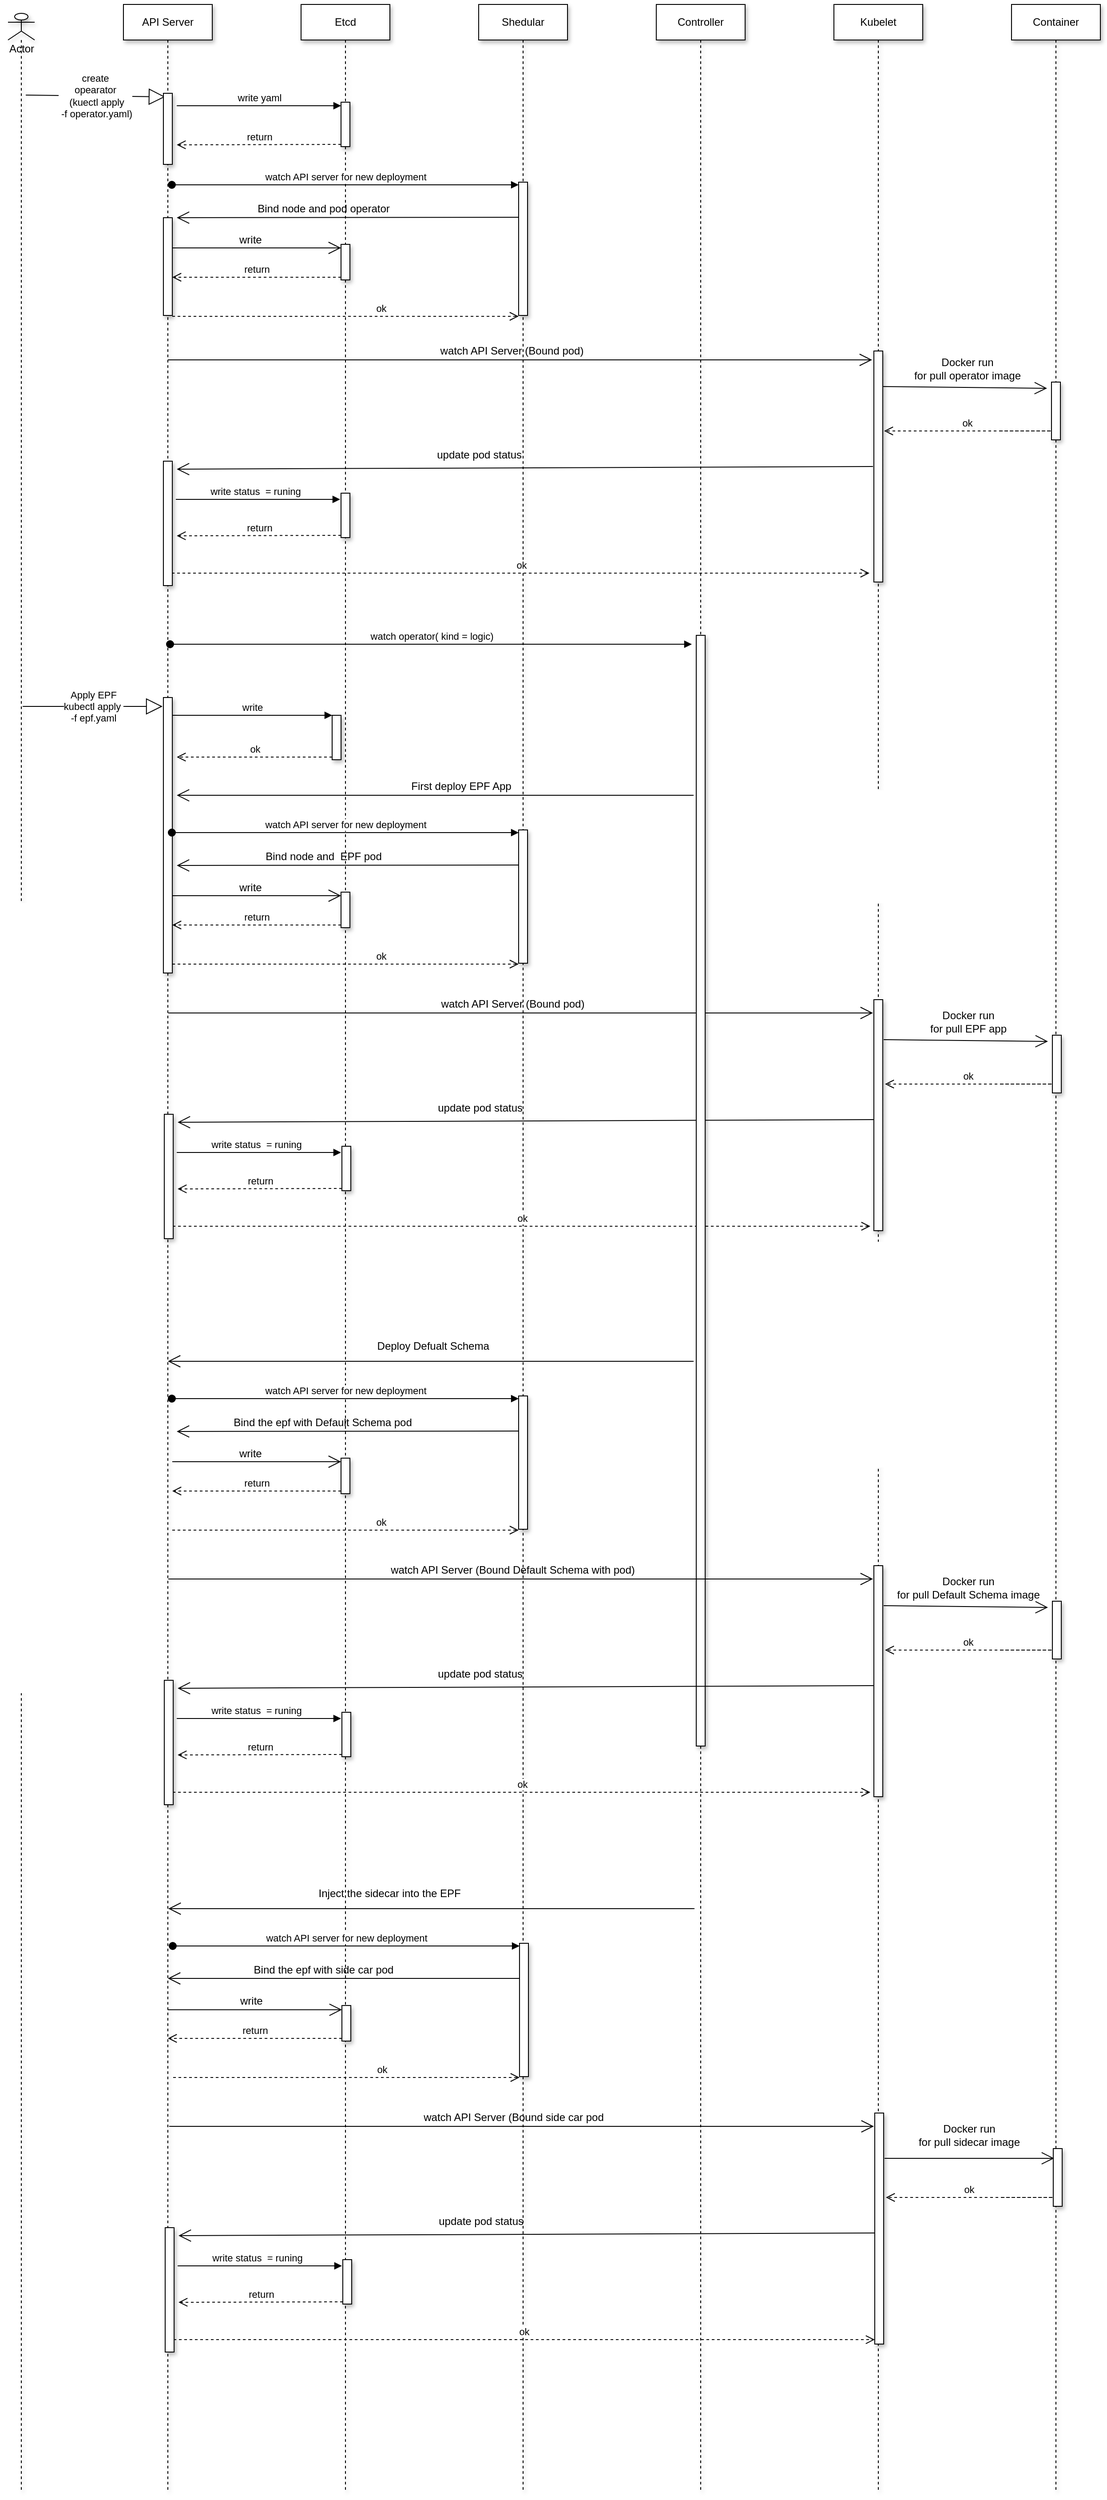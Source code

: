 <mxfile>
    <diagram id="57YuRDvRVl7fnGDnGzmC" name="Page-1">
        <mxGraphModel dx="1350" dy="798" grid="1" gridSize="10" guides="1" tooltips="1" connect="1" arrows="1" fold="1" page="1" pageScale="1" pageWidth="3300" pageHeight="4681" math="0" shadow="0">
            <root>
                <mxCell id="0"/>
                <mxCell id="1" parent="0"/>
                <mxCell id="3" value="" style="shape=umlLifeline;participant=umlActor;perimeter=lifelinePerimeter;whiteSpace=wrap;html=1;container=1;collapsible=0;recursiveResize=0;verticalAlign=top;spacingTop=36;outlineConnect=0;size=30;shadow=1;" parent="1" vertex="1">
                    <mxGeometry x="50" y="50" width="30" height="2790" as="geometry"/>
                </mxCell>
                <mxCell id="5" value="Actor" style="text;html=1;resizable=0;autosize=1;align=center;verticalAlign=middle;points=[];fillColor=none;strokeColor=none;rounded=0;shadow=1;" parent="3" vertex="1">
                    <mxGeometry x="-5" y="30" width="40" height="20" as="geometry"/>
                </mxCell>
                <mxCell id="6" value="API Server" style="shape=umlLifeline;perimeter=lifelinePerimeter;whiteSpace=wrap;html=1;container=1;collapsible=0;recursiveResize=0;outlineConnect=0;shadow=1;" parent="1" vertex="1">
                    <mxGeometry x="180" y="40" width="100" height="2800" as="geometry"/>
                </mxCell>
                <mxCell id="7" value="Etcd" style="shape=umlLifeline;perimeter=lifelinePerimeter;whiteSpace=wrap;html=1;container=1;collapsible=0;recursiveResize=0;outlineConnect=0;shadow=1;" parent="1" vertex="1">
                    <mxGeometry x="380" y="40" width="100" height="2800" as="geometry"/>
                </mxCell>
                <mxCell id="24" value="" style="html=1;points=[];perimeter=orthogonalPerimeter;shadow=1;" parent="7" vertex="1">
                    <mxGeometry x="45" y="270" width="10" height="40" as="geometry"/>
                </mxCell>
                <mxCell id="46" value="" style="html=1;points=[];perimeter=orthogonalPerimeter;shadow=1;" parent="7" vertex="1">
                    <mxGeometry x="45" y="550" width="10" height="50" as="geometry"/>
                </mxCell>
                <mxCell id="9" value="Controller" style="shape=umlLifeline;perimeter=lifelinePerimeter;whiteSpace=wrap;html=1;container=1;collapsible=0;recursiveResize=0;outlineConnect=0;shadow=1;" parent="1" vertex="1">
                    <mxGeometry x="780" y="40" width="100" height="2800" as="geometry"/>
                </mxCell>
                <mxCell id="10" value="Kubelet" style="shape=umlLifeline;perimeter=lifelinePerimeter;whiteSpace=wrap;html=1;container=1;collapsible=0;recursiveResize=0;outlineConnect=0;shadow=1;" parent="1" vertex="1">
                    <mxGeometry x="980" y="40" width="100" height="2800" as="geometry"/>
                </mxCell>
                <mxCell id="36" value="" style="html=1;points=[];perimeter=orthogonalPerimeter;shadow=1;" parent="10" vertex="1">
                    <mxGeometry x="45" y="390" width="10" height="260" as="geometry"/>
                </mxCell>
                <mxCell id="11" value="Container" style="shape=umlLifeline;perimeter=lifelinePerimeter;whiteSpace=wrap;html=1;container=1;collapsible=0;recursiveResize=0;outlineConnect=0;shadow=1;" parent="1" vertex="1">
                    <mxGeometry x="1180" y="40" width="100" height="2800" as="geometry"/>
                </mxCell>
                <mxCell id="40" value="" style="html=1;points=[];perimeter=orthogonalPerimeter;shadow=1;" parent="11" vertex="1">
                    <mxGeometry x="45" y="425" width="10" height="65" as="geometry"/>
                </mxCell>
                <mxCell id="12" value="create &lt;br&gt;opearator&lt;br&gt;&amp;nbsp;(kuectl apply&lt;br&gt;&amp;nbsp;-f operator.yaml)" style="endArrow=block;endSize=16;endFill=0;html=1;entryX=0.2;entryY=0.05;entryDx=0;entryDy=0;entryPerimeter=0;" parent="1" target="13" edge="1">
                    <mxGeometry width="160" relative="1" as="geometry">
                        <mxPoint x="70" y="142" as="sourcePoint"/>
                        <mxPoint x="230" y="142" as="targetPoint"/>
                    </mxGeometry>
                </mxCell>
                <mxCell id="13" value="" style="html=1;points=[];perimeter=orthogonalPerimeter;shadow=1;" parent="1" vertex="1">
                    <mxGeometry x="225" y="140" width="10" height="80" as="geometry"/>
                </mxCell>
                <mxCell id="15" value="Shedular" style="shape=umlLifeline;perimeter=lifelinePerimeter;whiteSpace=wrap;html=1;container=1;collapsible=0;recursiveResize=0;outlineConnect=0;shadow=1;" parent="1" vertex="1">
                    <mxGeometry x="580" y="40" width="100" height="2800" as="geometry"/>
                </mxCell>
                <mxCell id="16" value="" style="html=1;points=[];perimeter=orthogonalPerimeter;shadow=1;" parent="1" vertex="1">
                    <mxGeometry x="425" y="150" width="10" height="50" as="geometry"/>
                </mxCell>
                <mxCell id="17" value="write yaml" style="html=1;verticalAlign=bottom;endArrow=block;" parent="1" edge="1">
                    <mxGeometry relative="1" as="geometry">
                        <mxPoint x="240" y="154" as="sourcePoint"/>
                        <mxPoint x="425" y="154" as="targetPoint"/>
                    </mxGeometry>
                </mxCell>
                <mxCell id="18" value="return" style="html=1;verticalAlign=bottom;endArrow=open;dashed=1;endSize=8;exitX=0;exitY=0.95;" parent="1" source="16" edge="1">
                    <mxGeometry relative="1" as="geometry">
                        <mxPoint x="240" y="198" as="targetPoint"/>
                    </mxGeometry>
                </mxCell>
                <mxCell id="19" value="" style="html=1;points=[];perimeter=orthogonalPerimeter;shadow=1;" parent="1" vertex="1">
                    <mxGeometry x="625" y="240" width="10" height="150" as="geometry"/>
                </mxCell>
                <mxCell id="20" value="watch API server for new deployment" style="html=1;verticalAlign=bottom;startArrow=oval;endArrow=block;startSize=8;" parent="1" edge="1">
                    <mxGeometry relative="1" as="geometry">
                        <mxPoint x="234.5" y="243" as="sourcePoint"/>
                        <mxPoint x="625" y="243" as="targetPoint"/>
                    </mxGeometry>
                </mxCell>
                <mxCell id="21" value="" style="endArrow=open;endFill=1;endSize=12;html=1;" parent="1" edge="1">
                    <mxGeometry width="160" relative="1" as="geometry">
                        <mxPoint x="625" y="279.5" as="sourcePoint"/>
                        <mxPoint x="240" y="280" as="targetPoint"/>
                    </mxGeometry>
                </mxCell>
                <mxCell id="22" value="Bind node and pod operator" style="text;html=1;resizable=0;autosize=1;align=center;verticalAlign=middle;points=[];fillColor=none;strokeColor=none;rounded=0;shadow=1;" parent="1" vertex="1">
                    <mxGeometry x="325" y="260" width="160" height="20" as="geometry"/>
                </mxCell>
                <mxCell id="23" value="" style="html=1;points=[];perimeter=orthogonalPerimeter;shadow=1;" parent="1" vertex="1">
                    <mxGeometry x="225" y="280" width="10" height="110" as="geometry"/>
                </mxCell>
                <mxCell id="26" value="" style="endArrow=open;endFill=1;endSize=12;html=1;" parent="1" target="24" edge="1">
                    <mxGeometry width="160" relative="1" as="geometry">
                        <mxPoint x="235" y="314" as="sourcePoint"/>
                        <mxPoint x="420" y="314" as="targetPoint"/>
                    </mxGeometry>
                </mxCell>
                <mxCell id="28" value="write&amp;nbsp;&amp;nbsp;" style="text;html=1;resizable=0;autosize=1;align=center;verticalAlign=middle;points=[];fillColor=none;strokeColor=none;rounded=0;shadow=1;" parent="1" vertex="1">
                    <mxGeometry x="301" y="295" width="50" height="20" as="geometry"/>
                </mxCell>
                <mxCell id="30" value="return" style="html=1;verticalAlign=bottom;endArrow=open;dashed=1;endSize=8;" parent="1" edge="1">
                    <mxGeometry relative="1" as="geometry">
                        <mxPoint x="425" y="347" as="sourcePoint"/>
                        <mxPoint x="235" y="347" as="targetPoint"/>
                    </mxGeometry>
                </mxCell>
                <mxCell id="33" value="ok" style="html=1;verticalAlign=bottom;endArrow=open;dashed=1;endSize=8;" parent="1" edge="1">
                    <mxGeometry x="0.205" relative="1" as="geometry">
                        <mxPoint x="235" y="391" as="sourcePoint"/>
                        <mxPoint x="625" y="391" as="targetPoint"/>
                        <mxPoint as="offset"/>
                    </mxGeometry>
                </mxCell>
                <mxCell id="34" value="" style="endArrow=open;endFill=1;endSize=12;html=1;" parent="1" source="6" edge="1">
                    <mxGeometry width="160" relative="1" as="geometry">
                        <mxPoint x="570" y="420" as="sourcePoint"/>
                        <mxPoint x="1023" y="440" as="targetPoint"/>
                        <Array as="points">
                            <mxPoint x="690" y="440"/>
                        </Array>
                    </mxGeometry>
                </mxCell>
                <mxCell id="35" value="watch API Server (Bound pod)" style="text;html=1;align=center;verticalAlign=middle;resizable=0;points=[];autosize=1;" parent="1" vertex="1">
                    <mxGeometry x="527" y="420" width="180" height="20" as="geometry"/>
                </mxCell>
                <mxCell id="37" value="" style="endArrow=open;endFill=1;endSize=12;html=1;" parent="1" edge="1">
                    <mxGeometry width="160" relative="1" as="geometry">
                        <mxPoint x="1035" y="470" as="sourcePoint"/>
                        <mxPoint x="1220" y="472" as="targetPoint"/>
                    </mxGeometry>
                </mxCell>
                <mxCell id="38" value="Docker run &lt;br&gt;for pull operator image" style="text;html=1;align=center;verticalAlign=middle;resizable=0;points=[];autosize=1;" parent="1" vertex="1">
                    <mxGeometry x="1060" y="435" width="140" height="30" as="geometry"/>
                </mxCell>
                <mxCell id="39" value="ok" style="html=1;verticalAlign=bottom;endArrow=open;dashed=1;endSize=8;" parent="1" edge="1">
                    <mxGeometry x="0.271" relative="1" as="geometry">
                        <mxPoint x="1167" y="520" as="sourcePoint"/>
                        <mxPoint x="1036.5" y="520" as="targetPoint"/>
                        <Array as="points">
                            <mxPoint x="1230" y="520"/>
                            <mxPoint x="1167" y="520"/>
                            <mxPoint x="1117" y="520"/>
                        </Array>
                        <mxPoint as="offset"/>
                    </mxGeometry>
                </mxCell>
                <mxCell id="43" value="" style="html=1;points=[];perimeter=orthogonalPerimeter;shadow=1;" parent="1" vertex="1">
                    <mxGeometry x="225" y="554" width="10" height="140" as="geometry"/>
                </mxCell>
                <mxCell id="44" value="" style="endArrow=open;endFill=1;endSize=12;html=1;" parent="1" edge="1">
                    <mxGeometry width="160" relative="1" as="geometry">
                        <mxPoint x="1024" y="560" as="sourcePoint"/>
                        <mxPoint x="240" y="563" as="targetPoint"/>
                    </mxGeometry>
                </mxCell>
                <mxCell id="45" value="update pod status&amp;nbsp;" style="text;html=1;align=center;verticalAlign=middle;resizable=0;points=[];autosize=1;" parent="1" vertex="1">
                    <mxGeometry x="527" y="537" width="110" height="20" as="geometry"/>
                </mxCell>
                <mxCell id="47" value="write status&amp;nbsp; = runing&amp;nbsp;" style="html=1;verticalAlign=bottom;endArrow=block;entryX=0;entryY=0;" parent="1" edge="1">
                    <mxGeometry x="-0.016" relative="1" as="geometry">
                        <mxPoint x="239" y="597" as="sourcePoint"/>
                        <mxPoint x="424" y="597" as="targetPoint"/>
                        <mxPoint as="offset"/>
                    </mxGeometry>
                </mxCell>
                <mxCell id="48" value="return" style="html=1;verticalAlign=bottom;endArrow=open;dashed=1;endSize=8;exitX=0;exitY=0.95;" parent="1" source="46" edge="1">
                    <mxGeometry relative="1" as="geometry">
                        <mxPoint x="240" y="638" as="targetPoint"/>
                    </mxGeometry>
                </mxCell>
                <mxCell id="49" value="ok" style="html=1;verticalAlign=bottom;endArrow=open;dashed=1;endSize=8;" parent="1" edge="1">
                    <mxGeometry relative="1" as="geometry">
                        <mxPoint x="234.5" y="680" as="sourcePoint"/>
                        <mxPoint x="1020" y="680" as="targetPoint"/>
                    </mxGeometry>
                </mxCell>
                <mxCell id="52" value="watch operator( kind = logic)" style="html=1;verticalAlign=bottom;startArrow=oval;startFill=1;endArrow=block;startSize=8;" parent="1" edge="1">
                    <mxGeometry width="60" relative="1" as="geometry">
                        <mxPoint x="232.5" y="760" as="sourcePoint"/>
                        <mxPoint x="820" y="760" as="targetPoint"/>
                    </mxGeometry>
                </mxCell>
                <mxCell id="53" value="Apply EPF&lt;br&gt;kubectl apply&amp;nbsp;&lt;br&gt;-f epf.yaml" style="endArrow=block;endSize=16;endFill=0;html=1;" parent="1" edge="1">
                    <mxGeometry width="160" relative="1" as="geometry">
                        <mxPoint x="66.5" y="830" as="sourcePoint"/>
                        <mxPoint x="224" y="830" as="targetPoint"/>
                    </mxGeometry>
                </mxCell>
                <mxCell id="54" value="" style="html=1;points=[];perimeter=orthogonalPerimeter;shadow=1;" parent="1" vertex="1">
                    <mxGeometry x="225" y="820" width="10" height="310" as="geometry"/>
                </mxCell>
                <mxCell id="55" value="" style="html=1;points=[];perimeter=orthogonalPerimeter;shadow=1;" parent="1" vertex="1">
                    <mxGeometry x="415" y="840" width="10" height="50" as="geometry"/>
                </mxCell>
                <mxCell id="56" value="write" style="html=1;verticalAlign=bottom;endArrow=block;entryX=0;entryY=0;" parent="1" source="54" target="55" edge="1">
                    <mxGeometry relative="1" as="geometry">
                        <mxPoint x="345" y="840" as="sourcePoint"/>
                    </mxGeometry>
                </mxCell>
                <mxCell id="57" value="ok" style="html=1;verticalAlign=bottom;endArrow=open;dashed=1;endSize=8;exitX=0;exitY=0.95;" parent="1" edge="1">
                    <mxGeometry relative="1" as="geometry">
                        <mxPoint x="240" y="887" as="targetPoint"/>
                        <mxPoint x="415" y="887" as="sourcePoint"/>
                    </mxGeometry>
                </mxCell>
                <mxCell id="58" value="" style="endArrow=open;endFill=1;endSize=12;html=1;entryX=1.5;entryY=0.727;entryDx=0;entryDy=0;entryPerimeter=0;" parent="1" edge="1">
                    <mxGeometry width="160" relative="1" as="geometry">
                        <mxPoint x="822" y="930" as="sourcePoint"/>
                        <mxPoint x="240" y="930.05" as="targetPoint"/>
                    </mxGeometry>
                </mxCell>
                <mxCell id="59" value="First deploy EPF App" style="text;html=1;align=center;verticalAlign=middle;resizable=0;points=[];autosize=1;" parent="1" vertex="1">
                    <mxGeometry x="495" y="910" width="130" height="20" as="geometry"/>
                </mxCell>
                <mxCell id="70" value="" style="html=1;points=[];perimeter=orthogonalPerimeter;shadow=1;" parent="1" vertex="1">
                    <mxGeometry x="425" y="1039" width="10" height="40" as="geometry"/>
                </mxCell>
                <mxCell id="71" value="" style="html=1;points=[];perimeter=orthogonalPerimeter;shadow=1;" parent="1" vertex="1">
                    <mxGeometry x="625" y="969" width="10" height="150" as="geometry"/>
                </mxCell>
                <mxCell id="72" value="watch API server for new deployment" style="html=1;verticalAlign=bottom;startArrow=oval;endArrow=block;startSize=8;" parent="1" edge="1">
                    <mxGeometry relative="1" as="geometry">
                        <mxPoint x="234.5" y="972" as="sourcePoint"/>
                        <mxPoint x="625" y="972" as="targetPoint"/>
                    </mxGeometry>
                </mxCell>
                <mxCell id="73" value="" style="endArrow=open;endFill=1;endSize=12;html=1;" parent="1" edge="1">
                    <mxGeometry width="160" relative="1" as="geometry">
                        <mxPoint x="625" y="1008.5" as="sourcePoint"/>
                        <mxPoint x="240" y="1009" as="targetPoint"/>
                    </mxGeometry>
                </mxCell>
                <mxCell id="74" value="Bind node and&amp;nbsp; EPF pod" style="text;html=1;resizable=0;autosize=1;align=center;verticalAlign=middle;points=[];fillColor=none;strokeColor=none;rounded=0;shadow=1;" parent="1" vertex="1">
                    <mxGeometry x="330" y="989" width="150" height="20" as="geometry"/>
                </mxCell>
                <mxCell id="76" value="" style="endArrow=open;endFill=1;endSize=12;html=1;" parent="1" target="70" edge="1">
                    <mxGeometry width="160" relative="1" as="geometry">
                        <mxPoint x="235" y="1043" as="sourcePoint"/>
                        <mxPoint x="420" y="1043" as="targetPoint"/>
                    </mxGeometry>
                </mxCell>
                <mxCell id="77" value="write&amp;nbsp;&amp;nbsp;" style="text;html=1;resizable=0;autosize=1;align=center;verticalAlign=middle;points=[];fillColor=none;strokeColor=none;rounded=0;shadow=1;" parent="1" vertex="1">
                    <mxGeometry x="301" y="1024" width="50" height="20" as="geometry"/>
                </mxCell>
                <mxCell id="78" value="return" style="html=1;verticalAlign=bottom;endArrow=open;dashed=1;endSize=8;" parent="1" edge="1">
                    <mxGeometry relative="1" as="geometry">
                        <mxPoint x="425" y="1076" as="sourcePoint"/>
                        <mxPoint x="235" y="1076" as="targetPoint"/>
                    </mxGeometry>
                </mxCell>
                <mxCell id="79" value="ok" style="html=1;verticalAlign=bottom;endArrow=open;dashed=1;endSize=8;" parent="1" edge="1">
                    <mxGeometry x="0.205" relative="1" as="geometry">
                        <mxPoint x="235" y="1120" as="sourcePoint"/>
                        <mxPoint x="625" y="1120" as="targetPoint"/>
                        <mxPoint as="offset"/>
                    </mxGeometry>
                </mxCell>
                <mxCell id="80" value="" style="html=1;points=[];perimeter=orthogonalPerimeter;shadow=1;" parent="1" vertex="1">
                    <mxGeometry x="426" y="1325" width="10" height="50" as="geometry"/>
                </mxCell>
                <mxCell id="81" value="" style="html=1;points=[];perimeter=orthogonalPerimeter;shadow=1;" parent="1" vertex="1">
                    <mxGeometry x="1226" y="1200" width="10" height="65" as="geometry"/>
                </mxCell>
                <mxCell id="82" value="" style="endArrow=open;endFill=1;endSize=12;html=1;" parent="1" edge="1">
                    <mxGeometry width="160" relative="1" as="geometry">
                        <mxPoint x="230.5" y="1175" as="sourcePoint"/>
                        <mxPoint x="1024" y="1175" as="targetPoint"/>
                        <Array as="points">
                            <mxPoint x="691" y="1175"/>
                        </Array>
                    </mxGeometry>
                </mxCell>
                <mxCell id="83" value="watch API Server (Bound pod)" style="text;html=1;align=center;verticalAlign=middle;resizable=0;points=[];autosize=1;" parent="1" vertex="1">
                    <mxGeometry x="528" y="1155" width="180" height="20" as="geometry"/>
                </mxCell>
                <mxCell id="84" value="" style="endArrow=open;endFill=1;endSize=12;html=1;" parent="1" edge="1">
                    <mxGeometry width="160" relative="1" as="geometry">
                        <mxPoint x="1036" y="1205" as="sourcePoint"/>
                        <mxPoint x="1221" y="1207" as="targetPoint"/>
                    </mxGeometry>
                </mxCell>
                <mxCell id="85" value="Docker run &lt;br&gt;for pull&amp;nbsp;EPF app" style="text;html=1;align=center;verticalAlign=middle;resizable=0;points=[];autosize=1;" parent="1" vertex="1">
                    <mxGeometry x="1081" y="1170" width="100" height="30" as="geometry"/>
                </mxCell>
                <mxCell id="86" value="ok" style="html=1;verticalAlign=bottom;endArrow=open;dashed=1;endSize=8;" parent="1" edge="1">
                    <mxGeometry x="0.271" relative="1" as="geometry">
                        <mxPoint x="1168" y="1255" as="sourcePoint"/>
                        <mxPoint x="1037.5" y="1255" as="targetPoint"/>
                        <Array as="points">
                            <mxPoint x="1231" y="1255"/>
                            <mxPoint x="1168" y="1255"/>
                            <mxPoint x="1118" y="1255"/>
                        </Array>
                        <mxPoint as="offset"/>
                    </mxGeometry>
                </mxCell>
                <mxCell id="87" value="" style="html=1;points=[];perimeter=orthogonalPerimeter;shadow=1;" parent="1" vertex="1">
                    <mxGeometry x="226" y="1289" width="10" height="140" as="geometry"/>
                </mxCell>
                <mxCell id="88" value="" style="endArrow=open;endFill=1;endSize=12;html=1;" parent="1" edge="1">
                    <mxGeometry width="160" relative="1" as="geometry">
                        <mxPoint x="1025" y="1295" as="sourcePoint"/>
                        <mxPoint x="241" y="1298" as="targetPoint"/>
                    </mxGeometry>
                </mxCell>
                <mxCell id="89" value="update pod status&amp;nbsp;" style="text;html=1;align=center;verticalAlign=middle;resizable=0;points=[];autosize=1;" parent="1" vertex="1">
                    <mxGeometry x="528" y="1272" width="110" height="20" as="geometry"/>
                </mxCell>
                <mxCell id="90" value="write status&amp;nbsp; = runing&amp;nbsp;" style="html=1;verticalAlign=bottom;endArrow=block;entryX=0;entryY=0;" parent="1" edge="1">
                    <mxGeometry x="-0.016" relative="1" as="geometry">
                        <mxPoint x="240" y="1332" as="sourcePoint"/>
                        <mxPoint x="425" y="1332" as="targetPoint"/>
                        <mxPoint as="offset"/>
                    </mxGeometry>
                </mxCell>
                <mxCell id="91" value="return" style="html=1;verticalAlign=bottom;endArrow=open;dashed=1;endSize=8;exitX=0;exitY=0.95;" parent="1" source="80" edge="1">
                    <mxGeometry relative="1" as="geometry">
                        <mxPoint x="241" y="1373" as="targetPoint"/>
                    </mxGeometry>
                </mxCell>
                <mxCell id="92" value="ok" style="html=1;verticalAlign=bottom;endArrow=open;dashed=1;endSize=8;" parent="1" edge="1">
                    <mxGeometry relative="1" as="geometry">
                        <mxPoint x="235.5" y="1415" as="sourcePoint"/>
                        <mxPoint x="1021" y="1415" as="targetPoint"/>
                    </mxGeometry>
                </mxCell>
                <mxCell id="93" value="" style="html=1;points=[];perimeter=orthogonalPerimeter;shadow=1;" parent="1" vertex="1">
                    <mxGeometry x="825" y="750" width="10" height="1250" as="geometry"/>
                </mxCell>
                <mxCell id="94" value="" style="html=1;points=[];perimeter=orthogonalPerimeter;shadow=1;" parent="1" vertex="1">
                    <mxGeometry x="1025" y="1160" width="10" height="260" as="geometry"/>
                </mxCell>
                <mxCell id="95" value="" style="endArrow=open;endFill=1;endSize=12;html=1;" parent="1" target="6" edge="1">
                    <mxGeometry width="160" relative="1" as="geometry">
                        <mxPoint x="822" y="1567" as="sourcePoint"/>
                        <mxPoint x="240" y="1567.05" as="targetPoint"/>
                    </mxGeometry>
                </mxCell>
                <mxCell id="96" value="" style="html=1;points=[];perimeter=orthogonalPerimeter;shadow=1;" parent="1" vertex="1">
                    <mxGeometry x="425" y="1676" width="10" height="40" as="geometry"/>
                </mxCell>
                <mxCell id="97" value="" style="html=1;points=[];perimeter=orthogonalPerimeter;shadow=1;" parent="1" vertex="1">
                    <mxGeometry x="625" y="1606" width="10" height="150" as="geometry"/>
                </mxCell>
                <mxCell id="98" value="watch API server for new deployment" style="html=1;verticalAlign=bottom;startArrow=oval;endArrow=block;startSize=8;" parent="1" edge="1">
                    <mxGeometry relative="1" as="geometry">
                        <mxPoint x="234.5" y="1609" as="sourcePoint"/>
                        <mxPoint x="625" y="1609" as="targetPoint"/>
                    </mxGeometry>
                </mxCell>
                <mxCell id="99" value="" style="endArrow=open;endFill=1;endSize=12;html=1;" parent="1" edge="1">
                    <mxGeometry width="160" relative="1" as="geometry">
                        <mxPoint x="625" y="1645.5" as="sourcePoint"/>
                        <mxPoint x="240" y="1646" as="targetPoint"/>
                    </mxGeometry>
                </mxCell>
                <mxCell id="100" value="Bind the epf with Default Schema pod" style="text;html=1;resizable=0;autosize=1;align=center;verticalAlign=middle;points=[];fillColor=none;strokeColor=none;rounded=0;shadow=1;" parent="1" vertex="1">
                    <mxGeometry x="294" y="1626" width="220" height="20" as="geometry"/>
                </mxCell>
                <mxCell id="101" value="" style="endArrow=open;endFill=1;endSize=12;html=1;" parent="1" target="96" edge="1">
                    <mxGeometry width="160" relative="1" as="geometry">
                        <mxPoint x="235" y="1680" as="sourcePoint"/>
                        <mxPoint x="420" y="1680" as="targetPoint"/>
                    </mxGeometry>
                </mxCell>
                <mxCell id="102" value="write&amp;nbsp;&amp;nbsp;" style="text;html=1;resizable=0;autosize=1;align=center;verticalAlign=middle;points=[];fillColor=none;strokeColor=none;rounded=0;shadow=1;" parent="1" vertex="1">
                    <mxGeometry x="301" y="1661" width="50" height="20" as="geometry"/>
                </mxCell>
                <mxCell id="103" value="return" style="html=1;verticalAlign=bottom;endArrow=open;dashed=1;endSize=8;" parent="1" edge="1">
                    <mxGeometry relative="1" as="geometry">
                        <mxPoint x="425" y="1713" as="sourcePoint"/>
                        <mxPoint x="235" y="1713" as="targetPoint"/>
                    </mxGeometry>
                </mxCell>
                <mxCell id="104" value="ok" style="html=1;verticalAlign=bottom;endArrow=open;dashed=1;endSize=8;" parent="1" edge="1">
                    <mxGeometry x="0.205" relative="1" as="geometry">
                        <mxPoint x="235" y="1757" as="sourcePoint"/>
                        <mxPoint x="625" y="1757" as="targetPoint"/>
                        <mxPoint as="offset"/>
                    </mxGeometry>
                </mxCell>
                <mxCell id="105" value="" style="html=1;points=[];perimeter=orthogonalPerimeter;shadow=1;" parent="1" vertex="1">
                    <mxGeometry x="426" y="1962" width="10" height="50" as="geometry"/>
                </mxCell>
                <mxCell id="106" value="" style="html=1;points=[];perimeter=orthogonalPerimeter;shadow=1;" parent="1" vertex="1">
                    <mxGeometry x="1226" y="1837" width="10" height="65" as="geometry"/>
                </mxCell>
                <mxCell id="107" value="" style="endArrow=open;endFill=1;endSize=12;html=1;" parent="1" edge="1">
                    <mxGeometry width="160" relative="1" as="geometry">
                        <mxPoint x="230.5" y="1812" as="sourcePoint"/>
                        <mxPoint x="1024" y="1812" as="targetPoint"/>
                        <Array as="points">
                            <mxPoint x="691" y="1812"/>
                        </Array>
                    </mxGeometry>
                </mxCell>
                <mxCell id="108" value="watch API Server (Bound Default Schema with pod)" style="text;html=1;align=center;verticalAlign=middle;resizable=0;points=[];autosize=1;" parent="1" vertex="1">
                    <mxGeometry x="473" y="1792" width="290" height="20" as="geometry"/>
                </mxCell>
                <mxCell id="109" value="" style="endArrow=open;endFill=1;endSize=12;html=1;" parent="1" edge="1">
                    <mxGeometry width="160" relative="1" as="geometry">
                        <mxPoint x="1036" y="1842" as="sourcePoint"/>
                        <mxPoint x="1221" y="1844" as="targetPoint"/>
                    </mxGeometry>
                </mxCell>
                <mxCell id="110" value="Docker run &lt;br&gt;for pull Default Schema image" style="text;html=1;align=center;verticalAlign=middle;resizable=0;points=[];autosize=1;" parent="1" vertex="1">
                    <mxGeometry x="1041" y="1807" width="180" height="30" as="geometry"/>
                </mxCell>
                <mxCell id="111" value="ok" style="html=1;verticalAlign=bottom;endArrow=open;dashed=1;endSize=8;" parent="1" edge="1">
                    <mxGeometry x="0.271" relative="1" as="geometry">
                        <mxPoint x="1168" y="1892" as="sourcePoint"/>
                        <mxPoint x="1037.5" y="1892" as="targetPoint"/>
                        <Array as="points">
                            <mxPoint x="1231" y="1892"/>
                            <mxPoint x="1168" y="1892"/>
                            <mxPoint x="1118" y="1892"/>
                        </Array>
                        <mxPoint as="offset"/>
                    </mxGeometry>
                </mxCell>
                <mxCell id="112" value="" style="html=1;points=[];perimeter=orthogonalPerimeter;shadow=1;" parent="1" vertex="1">
                    <mxGeometry x="226" y="1926" width="10" height="140" as="geometry"/>
                </mxCell>
                <mxCell id="113" value="" style="endArrow=open;endFill=1;endSize=12;html=1;" parent="1" edge="1">
                    <mxGeometry width="160" relative="1" as="geometry">
                        <mxPoint x="1025" y="1932" as="sourcePoint"/>
                        <mxPoint x="241" y="1935" as="targetPoint"/>
                    </mxGeometry>
                </mxCell>
                <mxCell id="114" value="update pod status&amp;nbsp;" style="text;html=1;align=center;verticalAlign=middle;resizable=0;points=[];autosize=1;" parent="1" vertex="1">
                    <mxGeometry x="528" y="1909" width="110" height="20" as="geometry"/>
                </mxCell>
                <mxCell id="115" value="write status&amp;nbsp; = runing&amp;nbsp;" style="html=1;verticalAlign=bottom;endArrow=block;entryX=0;entryY=0;" parent="1" edge="1">
                    <mxGeometry x="-0.016" relative="1" as="geometry">
                        <mxPoint x="240" y="1969" as="sourcePoint"/>
                        <mxPoint x="425" y="1969" as="targetPoint"/>
                        <mxPoint as="offset"/>
                    </mxGeometry>
                </mxCell>
                <mxCell id="116" value="return" style="html=1;verticalAlign=bottom;endArrow=open;dashed=1;endSize=8;exitX=0;exitY=0.95;" parent="1" source="105" edge="1">
                    <mxGeometry relative="1" as="geometry">
                        <mxPoint x="241" y="2010" as="targetPoint"/>
                    </mxGeometry>
                </mxCell>
                <mxCell id="117" value="ok" style="html=1;verticalAlign=bottom;endArrow=open;dashed=1;endSize=8;" parent="1" edge="1">
                    <mxGeometry relative="1" as="geometry">
                        <mxPoint x="235.5" y="2052" as="sourcePoint"/>
                        <mxPoint x="1021" y="2052" as="targetPoint"/>
                    </mxGeometry>
                </mxCell>
                <mxCell id="118" value="" style="html=1;points=[];perimeter=orthogonalPerimeter;shadow=1;" parent="1" vertex="1">
                    <mxGeometry x="1025" y="1797" width="10" height="260" as="geometry"/>
                </mxCell>
                <mxCell id="119" value="Deploy Defualt Schema&amp;nbsp;" style="text;html=1;align=center;verticalAlign=middle;resizable=0;points=[];autosize=1;" parent="1" vertex="1">
                    <mxGeometry x="460" y="1540" width="140" height="20" as="geometry"/>
                </mxCell>
                <mxCell id="148" value="" style="endArrow=open;endFill=1;endSize=12;html=1;" edge="1" parent="1">
                    <mxGeometry width="160" relative="1" as="geometry">
                        <mxPoint x="823" y="2183" as="sourcePoint"/>
                        <mxPoint x="230.5" y="2183" as="targetPoint"/>
                    </mxGeometry>
                </mxCell>
                <mxCell id="149" value="" style="html=1;points=[];perimeter=orthogonalPerimeter;shadow=1;" vertex="1" parent="1">
                    <mxGeometry x="426" y="2292" width="10" height="40" as="geometry"/>
                </mxCell>
                <mxCell id="150" value="" style="html=1;points=[];perimeter=orthogonalPerimeter;shadow=1;" vertex="1" parent="1">
                    <mxGeometry x="626" y="2222" width="10" height="150" as="geometry"/>
                </mxCell>
                <mxCell id="151" value="watch API server for new deployment" style="html=1;verticalAlign=bottom;startArrow=oval;endArrow=block;startSize=8;" edge="1" parent="1">
                    <mxGeometry relative="1" as="geometry">
                        <mxPoint x="235.5" y="2225" as="sourcePoint"/>
                        <mxPoint x="626" y="2225" as="targetPoint"/>
                    </mxGeometry>
                </mxCell>
                <mxCell id="152" value="" style="endArrow=open;endFill=1;endSize=12;html=1;" edge="1" parent="1" target="6">
                    <mxGeometry width="160" relative="1" as="geometry">
                        <mxPoint x="626" y="2261.5" as="sourcePoint"/>
                        <mxPoint x="241" y="2262" as="targetPoint"/>
                    </mxGeometry>
                </mxCell>
                <mxCell id="153" value="Bind the epf with side car pod" style="text;html=1;resizable=0;autosize=1;align=center;verticalAlign=middle;points=[];fillColor=none;strokeColor=none;rounded=0;shadow=1;" vertex="1" parent="1">
                    <mxGeometry x="320" y="2242" width="170" height="20" as="geometry"/>
                </mxCell>
                <mxCell id="154" value="" style="endArrow=open;endFill=1;endSize=12;html=1;exitX=0.5;exitY=0.806;exitDx=0;exitDy=0;exitPerimeter=0;" edge="1" parent="1" target="149" source="6">
                    <mxGeometry width="160" relative="1" as="geometry">
                        <mxPoint x="236" y="2296" as="sourcePoint"/>
                        <mxPoint x="421" y="2296" as="targetPoint"/>
                    </mxGeometry>
                </mxCell>
                <mxCell id="155" value="write&amp;nbsp;&amp;nbsp;" style="text;html=1;resizable=0;autosize=1;align=center;verticalAlign=middle;points=[];fillColor=none;strokeColor=none;rounded=0;shadow=1;" vertex="1" parent="1">
                    <mxGeometry x="302" y="2277" width="50" height="20" as="geometry"/>
                </mxCell>
                <mxCell id="156" value="return" style="html=1;verticalAlign=bottom;endArrow=open;dashed=1;endSize=8;" edge="1" parent="1" target="6">
                    <mxGeometry relative="1" as="geometry">
                        <mxPoint x="426" y="2329" as="sourcePoint"/>
                        <mxPoint x="236" y="2329" as="targetPoint"/>
                    </mxGeometry>
                </mxCell>
                <mxCell id="157" value="ok" style="html=1;verticalAlign=bottom;endArrow=open;dashed=1;endSize=8;" edge="1" parent="1">
                    <mxGeometry x="0.205" relative="1" as="geometry">
                        <mxPoint x="236" y="2373" as="sourcePoint"/>
                        <mxPoint x="626" y="2373" as="targetPoint"/>
                        <mxPoint as="offset"/>
                    </mxGeometry>
                </mxCell>
                <mxCell id="158" value="" style="html=1;points=[];perimeter=orthogonalPerimeter;shadow=1;" vertex="1" parent="1">
                    <mxGeometry x="427" y="2578" width="10" height="50" as="geometry"/>
                </mxCell>
                <mxCell id="159" value="" style="html=1;points=[];perimeter=orthogonalPerimeter;shadow=1;" vertex="1" parent="1">
                    <mxGeometry x="1227" y="2453" width="10" height="65" as="geometry"/>
                </mxCell>
                <mxCell id="160" value="" style="endArrow=open;endFill=1;endSize=12;html=1;" edge="1" parent="1">
                    <mxGeometry width="160" relative="1" as="geometry">
                        <mxPoint x="231.5" y="2428" as="sourcePoint"/>
                        <mxPoint x="1025" y="2428" as="targetPoint"/>
                        <Array as="points">
                            <mxPoint x="692" y="2428"/>
                        </Array>
                    </mxGeometry>
                </mxCell>
                <mxCell id="161" value="watch API Server (Bound side car pod" style="text;html=1;align=center;verticalAlign=middle;resizable=0;points=[];autosize=1;" vertex="1" parent="1">
                    <mxGeometry x="509" y="2408" width="220" height="20" as="geometry"/>
                </mxCell>
                <mxCell id="162" value="" style="endArrow=open;endFill=1;endSize=12;html=1;entryX=0.1;entryY=0.169;entryDx=0;entryDy=0;entryPerimeter=0;exitX=1.1;exitY=0.196;exitDx=0;exitDy=0;exitPerimeter=0;" edge="1" parent="1" source="171" target="159">
                    <mxGeometry width="160" relative="1" as="geometry">
                        <mxPoint x="1037" y="2458" as="sourcePoint"/>
                        <mxPoint x="1220" y="2460" as="targetPoint"/>
                    </mxGeometry>
                </mxCell>
                <mxCell id="163" value="Docker run &lt;br&gt;for pull&amp;nbsp;sidecar image" style="text;html=1;align=center;verticalAlign=middle;resizable=0;points=[];autosize=1;" vertex="1" parent="1">
                    <mxGeometry x="1067" y="2423" width="130" height="30" as="geometry"/>
                </mxCell>
                <mxCell id="164" value="ok" style="html=1;verticalAlign=bottom;endArrow=open;dashed=1;endSize=8;" edge="1" parent="1">
                    <mxGeometry x="0.271" relative="1" as="geometry">
                        <mxPoint x="1169" y="2508" as="sourcePoint"/>
                        <mxPoint x="1038.5" y="2508" as="targetPoint"/>
                        <Array as="points">
                            <mxPoint x="1232" y="2508"/>
                            <mxPoint x="1169" y="2508"/>
                            <mxPoint x="1119" y="2508"/>
                        </Array>
                        <mxPoint as="offset"/>
                    </mxGeometry>
                </mxCell>
                <mxCell id="165" value="" style="html=1;points=[];perimeter=orthogonalPerimeter;shadow=1;" vertex="1" parent="1">
                    <mxGeometry x="227" y="2542" width="10" height="140" as="geometry"/>
                </mxCell>
                <mxCell id="166" value="" style="endArrow=open;endFill=1;endSize=12;html=1;" edge="1" parent="1">
                    <mxGeometry width="160" relative="1" as="geometry">
                        <mxPoint x="1026" y="2548" as="sourcePoint"/>
                        <mxPoint x="242" y="2551" as="targetPoint"/>
                    </mxGeometry>
                </mxCell>
                <mxCell id="167" value="update pod status&amp;nbsp;" style="text;html=1;align=center;verticalAlign=middle;resizable=0;points=[];autosize=1;" vertex="1" parent="1">
                    <mxGeometry x="529" y="2525" width="110" height="20" as="geometry"/>
                </mxCell>
                <mxCell id="168" value="write status&amp;nbsp; = runing&amp;nbsp;" style="html=1;verticalAlign=bottom;endArrow=block;entryX=0;entryY=0;" edge="1" parent="1">
                    <mxGeometry x="-0.016" relative="1" as="geometry">
                        <mxPoint x="241" y="2585" as="sourcePoint"/>
                        <mxPoint x="426" y="2585" as="targetPoint"/>
                        <mxPoint as="offset"/>
                    </mxGeometry>
                </mxCell>
                <mxCell id="169" value="return" style="html=1;verticalAlign=bottom;endArrow=open;dashed=1;endSize=8;exitX=0;exitY=0.95;" edge="1" parent="1" source="158">
                    <mxGeometry relative="1" as="geometry">
                        <mxPoint x="242" y="2626" as="targetPoint"/>
                    </mxGeometry>
                </mxCell>
                <mxCell id="170" value="ok" style="html=1;verticalAlign=bottom;endArrow=open;dashed=1;endSize=8;entryX=0;entryY=0.981;entryDx=0;entryDy=0;entryPerimeter=0;" edge="1" parent="1" target="171">
                    <mxGeometry relative="1" as="geometry">
                        <mxPoint x="236.5" y="2668" as="sourcePoint"/>
                        <mxPoint x="1020" y="2668" as="targetPoint"/>
                    </mxGeometry>
                </mxCell>
                <mxCell id="171" value="" style="html=1;points=[];perimeter=orthogonalPerimeter;shadow=1;" vertex="1" parent="1">
                    <mxGeometry x="1026" y="2413" width="10" height="260" as="geometry"/>
                </mxCell>
                <mxCell id="172" value="Inject the sidecar into the EPF&amp;nbsp;" style="text;html=1;align=center;verticalAlign=middle;resizable=0;points=[];autosize=1;" vertex="1" parent="1">
                    <mxGeometry x="391" y="2156" width="180" height="20" as="geometry"/>
                </mxCell>
            </root>
        </mxGraphModel>
    </diagram>
</mxfile>